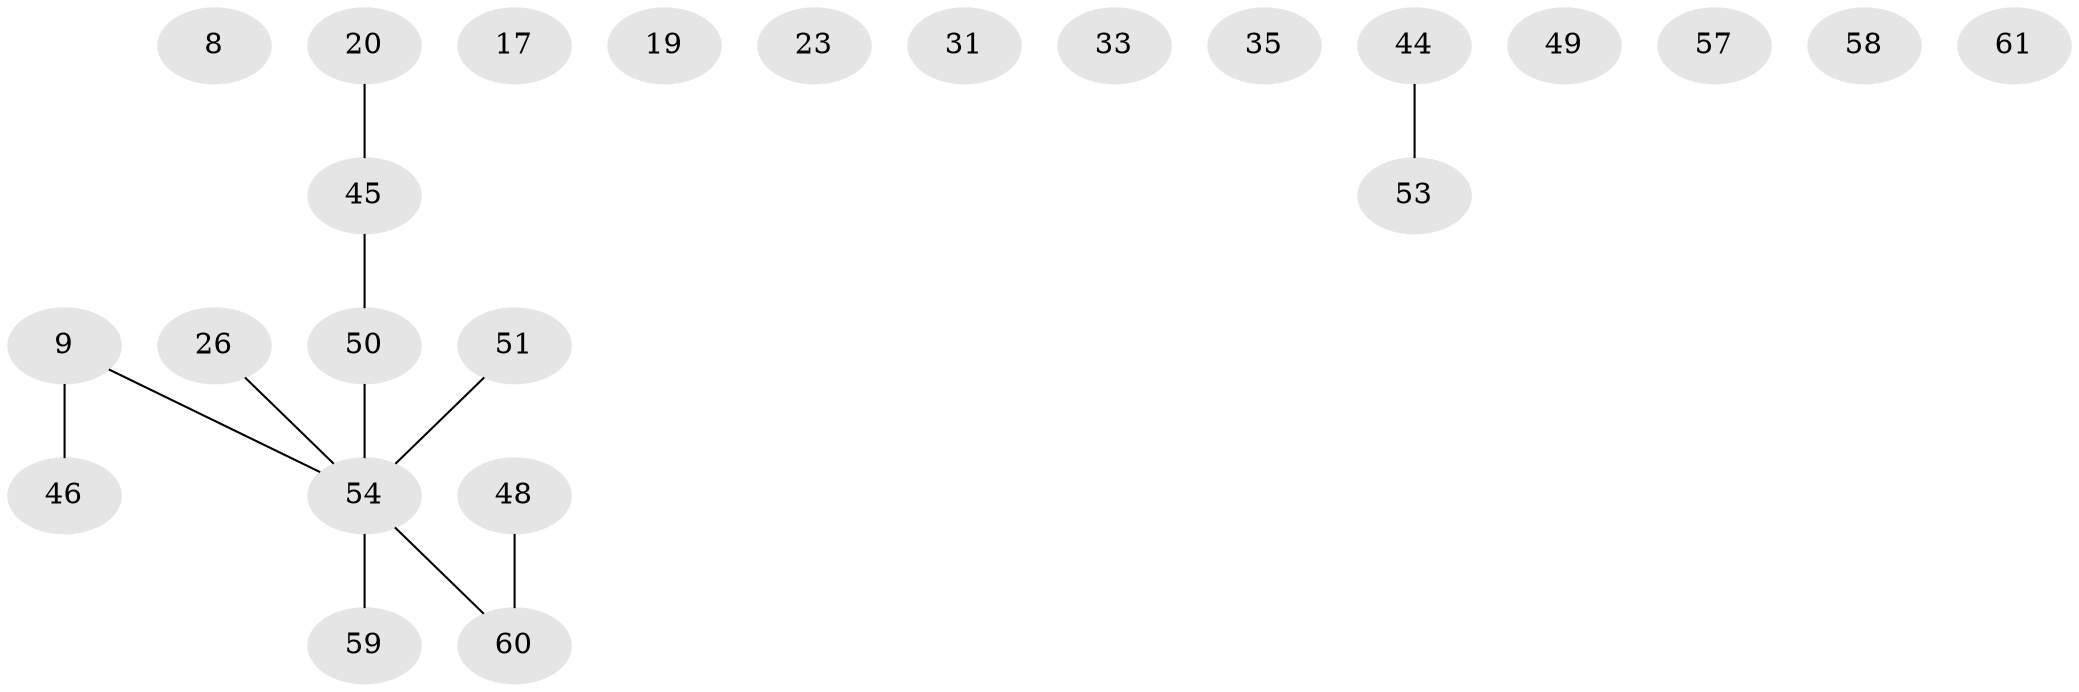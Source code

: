 // original degree distribution, {2: 0.3442622950819672, 3: 0.18032786885245902, 1: 0.3114754098360656, 0: 0.13114754098360656, 4: 0.03278688524590164}
// Generated by graph-tools (version 1.1) at 2025/42/03/04/25 21:42:20]
// undirected, 24 vertices, 11 edges
graph export_dot {
graph [start="1"]
  node [color=gray90,style=filled];
  8;
  9;
  17;
  19;
  20;
  23;
  26 [super="+12"];
  31 [super="+18"];
  33;
  35;
  44;
  45 [super="+11"];
  46 [super="+28"];
  48 [super="+39"];
  49;
  50 [super="+37"];
  51;
  53;
  54 [super="+43+47"];
  57 [super="+41"];
  58 [super="+40"];
  59 [super="+27+52+32+22+55+14+24+29"];
  60 [super="+21+36+13+6+34+56+42"];
  61;
  9 -- 46 [weight=2];
  9 -- 54;
  20 -- 45;
  26 -- 54;
  44 -- 53;
  45 -- 50 [weight=2];
  48 -- 60;
  50 -- 54 [weight=2];
  51 -- 54;
  54 -- 59;
  54 -- 60;
}
